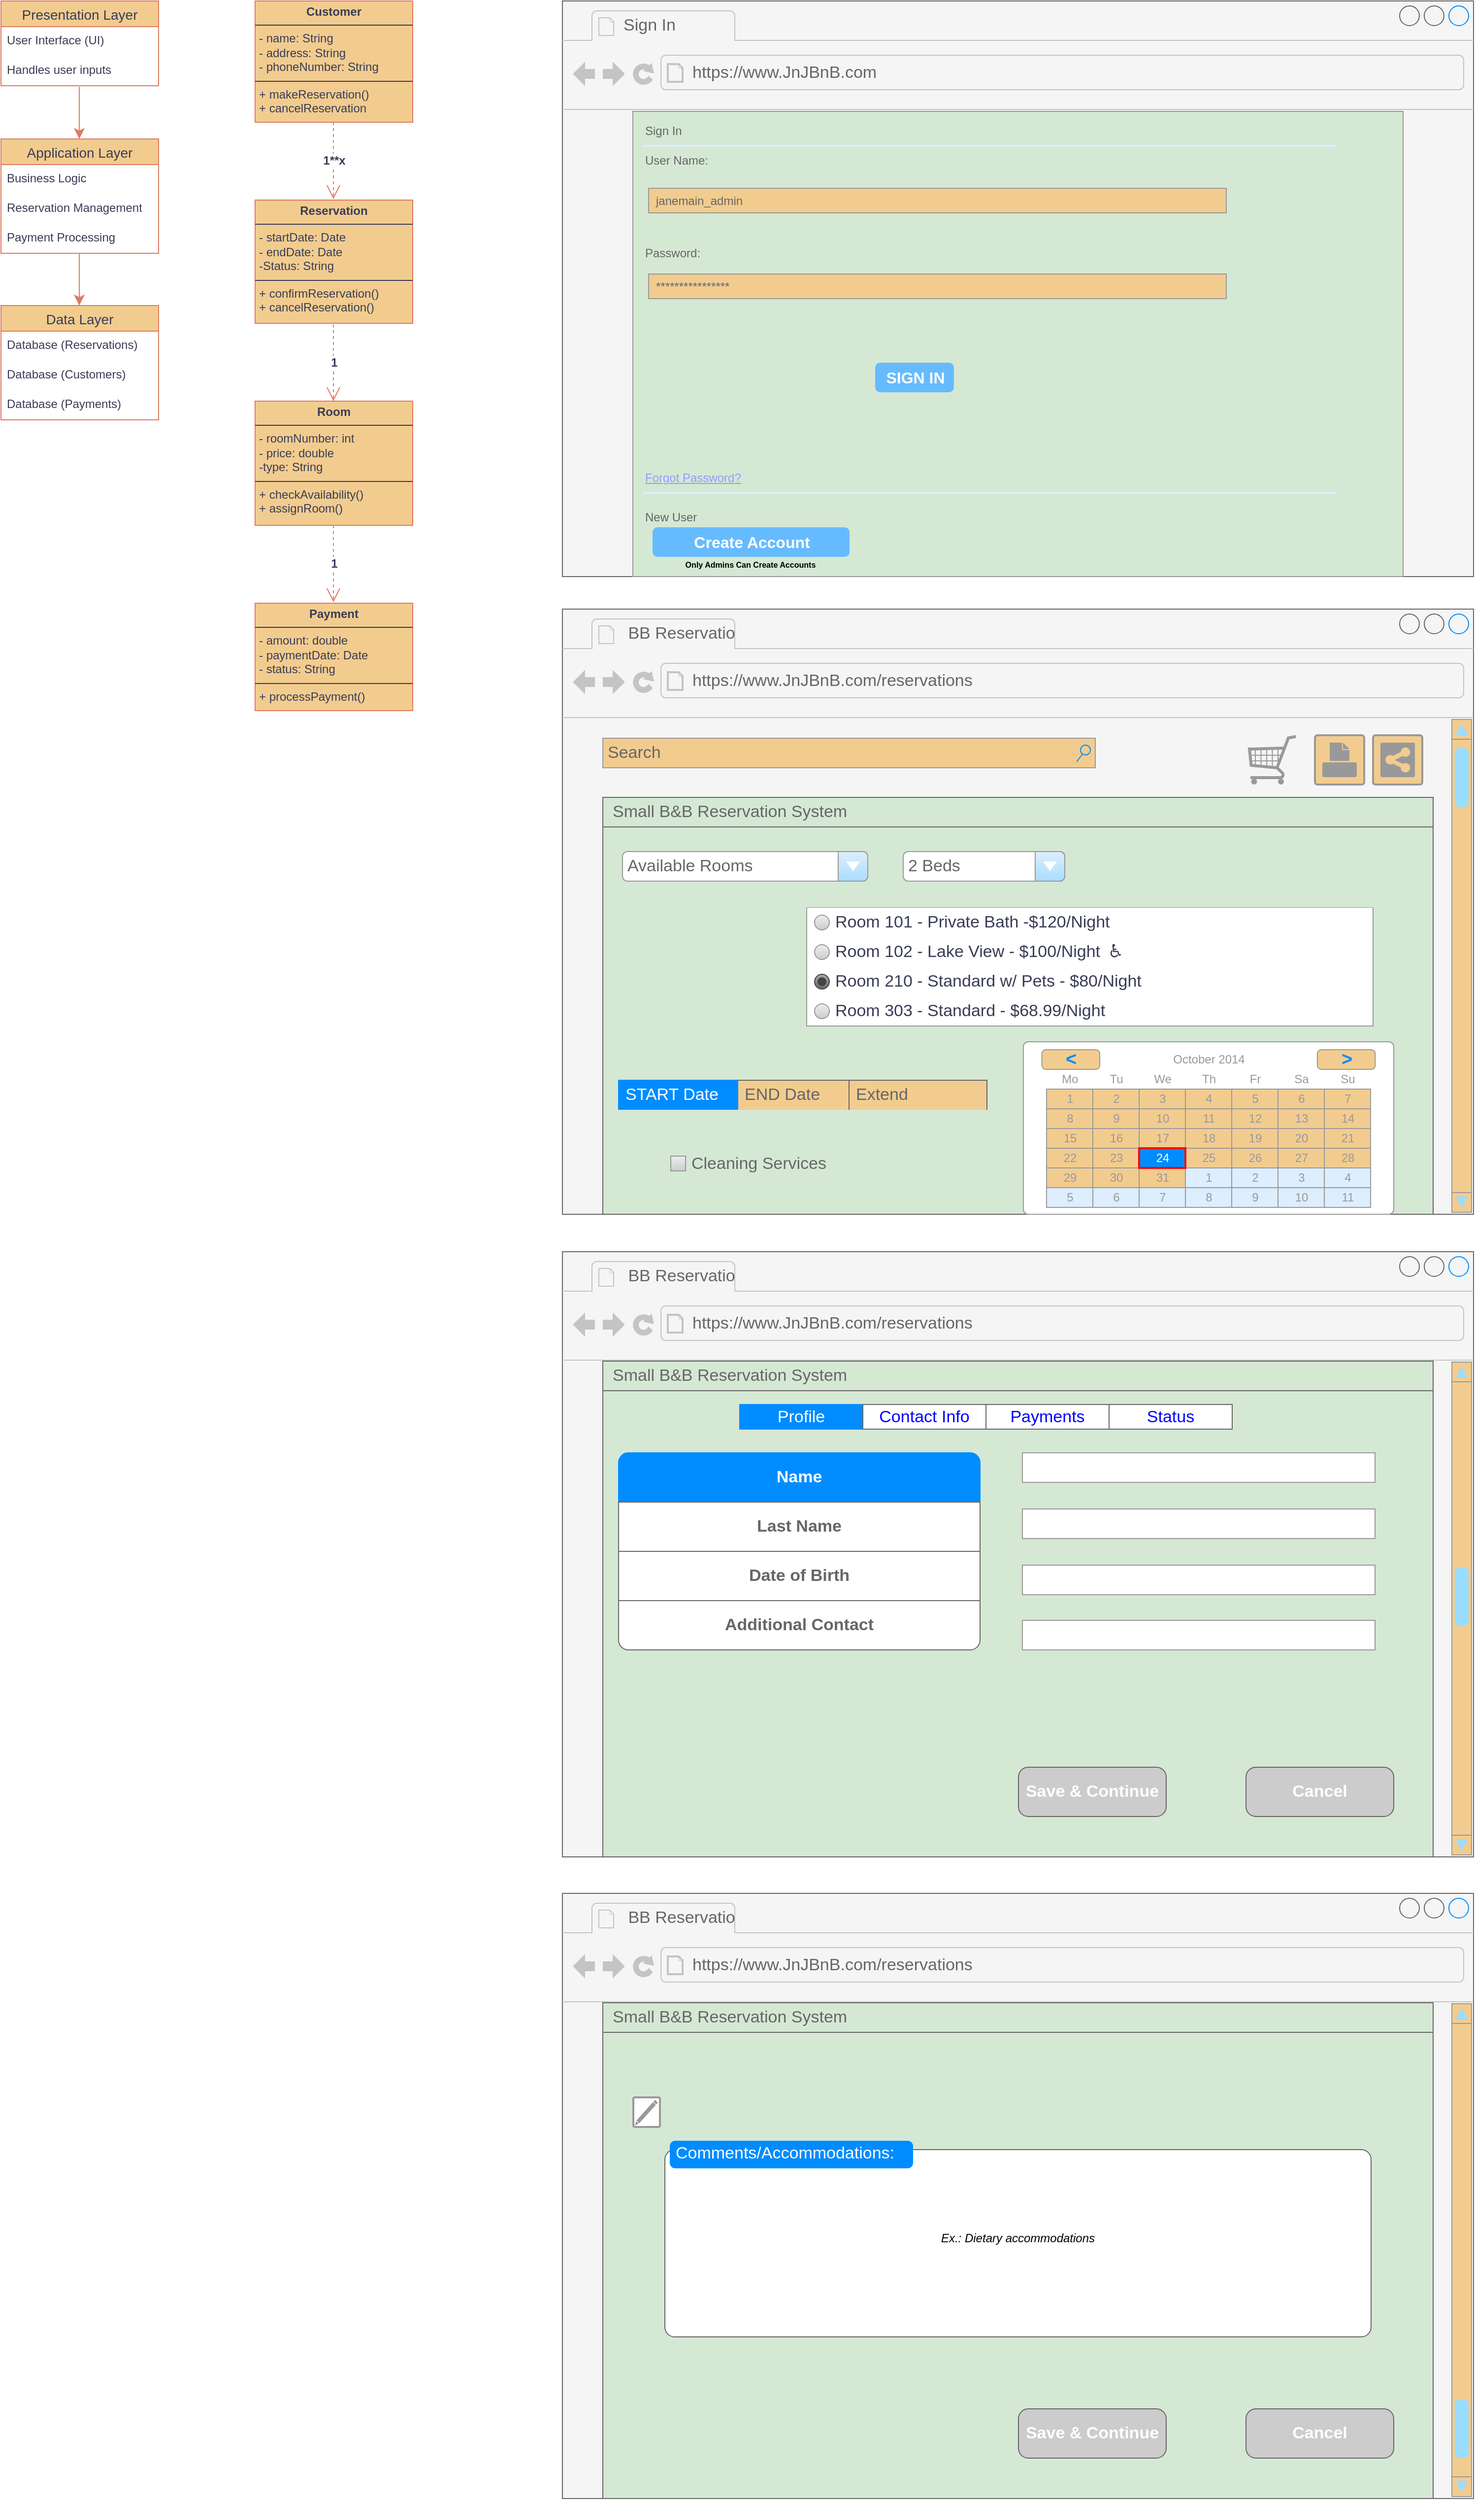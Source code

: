 <mxfile version="26.0.10">
  <diagram name="Page-1" id="Wvfmtu-aDcWZq3p-b0Sc">
    <mxGraphModel dx="2360" dy="3600" grid="0" gridSize="10" guides="1" tooltips="1" connect="1" arrows="1" fold="1" page="0" pageScale="1" pageWidth="850" pageHeight="1100" math="0" shadow="0">
      <root>
        <mxCell id="0" />
        <mxCell id="1" parent="0" />
        <mxCell id="WnEO22BBWSqN6tGJC1Rd-1" value="Presentation Layer" style="swimlane;fontStyle=0;childLayout=stackLayout;horizontal=1;startSize=26;horizontalStack=0;resizeParent=1;resizeParentMax=0;resizeLast=0;collapsible=1;marginBottom=0;align=center;fontSize=14;labelBackgroundColor=none;fillColor=#F2CC8F;strokeColor=#E07A5F;fontColor=#393C56;" parent="1" vertex="1">
          <mxGeometry x="19" y="-61" width="160" height="86" as="geometry">
            <mxRectangle x="19" y="-61" width="153" height="29" as="alternateBounds" />
          </mxGeometry>
        </mxCell>
        <mxCell id="WnEO22BBWSqN6tGJC1Rd-2" value="User Interface (UI)" style="text;strokeColor=none;fillColor=none;spacingLeft=4;spacingRight=4;overflow=hidden;rotatable=0;points=[[0,0.5],[1,0.5]];portConstraint=eastwest;fontSize=12;whiteSpace=wrap;html=1;labelBackgroundColor=none;fontColor=#393C56;" parent="WnEO22BBWSqN6tGJC1Rd-1" vertex="1">
          <mxGeometry y="26" width="160" height="30" as="geometry" />
        </mxCell>
        <mxCell id="WnEO22BBWSqN6tGJC1Rd-3" value="Handles user inputs" style="text;strokeColor=none;fillColor=none;spacingLeft=4;spacingRight=4;overflow=hidden;rotatable=0;points=[[0,0.5],[1,0.5]];portConstraint=eastwest;fontSize=12;whiteSpace=wrap;html=1;labelBackgroundColor=none;fontColor=#393C56;" parent="WnEO22BBWSqN6tGJC1Rd-1" vertex="1">
          <mxGeometry y="56" width="160" height="30" as="geometry" />
        </mxCell>
        <mxCell id="WnEO22BBWSqN6tGJC1Rd-5" value="Application Layer" style="swimlane;fontStyle=0;childLayout=stackLayout;horizontal=1;startSize=26;horizontalStack=0;resizeParent=1;resizeParentMax=0;resizeLast=0;collapsible=1;marginBottom=0;align=center;fontSize=14;labelBackgroundColor=none;fillColor=#F2CC8F;strokeColor=#E07A5F;fontColor=#393C56;" parent="1" vertex="1">
          <mxGeometry x="19" y="79" width="160" height="116" as="geometry" />
        </mxCell>
        <mxCell id="WnEO22BBWSqN6tGJC1Rd-6" value="Business Logic" style="text;strokeColor=none;fillColor=none;spacingLeft=4;spacingRight=4;overflow=hidden;rotatable=0;points=[[0,0.5],[1,0.5]];portConstraint=eastwest;fontSize=12;whiteSpace=wrap;html=1;labelBackgroundColor=none;fontColor=#393C56;" parent="WnEO22BBWSqN6tGJC1Rd-5" vertex="1">
          <mxGeometry y="26" width="160" height="30" as="geometry" />
        </mxCell>
        <mxCell id="WnEO22BBWSqN6tGJC1Rd-7" value="Reservation Management" style="text;strokeColor=none;fillColor=none;spacingLeft=4;spacingRight=4;overflow=hidden;rotatable=0;points=[[0,0.5],[1,0.5]];portConstraint=eastwest;fontSize=12;whiteSpace=wrap;html=1;labelBackgroundColor=none;fontColor=#393C56;" parent="WnEO22BBWSqN6tGJC1Rd-5" vertex="1">
          <mxGeometry y="56" width="160" height="30" as="geometry" />
        </mxCell>
        <mxCell id="WnEO22BBWSqN6tGJC1Rd-8" value="Payment Processing" style="text;strokeColor=none;fillColor=none;spacingLeft=4;spacingRight=4;overflow=hidden;rotatable=0;points=[[0,0.5],[1,0.5]];portConstraint=eastwest;fontSize=12;whiteSpace=wrap;html=1;labelBackgroundColor=none;fontColor=#393C56;" parent="WnEO22BBWSqN6tGJC1Rd-5" vertex="1">
          <mxGeometry y="86" width="160" height="30" as="geometry" />
        </mxCell>
        <mxCell id="WnEO22BBWSqN6tGJC1Rd-9" value="Data Layer" style="swimlane;fontStyle=0;childLayout=stackLayout;horizontal=1;startSize=26;horizontalStack=0;resizeParent=1;resizeParentMax=0;resizeLast=0;collapsible=1;marginBottom=0;align=center;fontSize=14;labelBackgroundColor=none;fillColor=#F2CC8F;strokeColor=#E07A5F;fontColor=#393C56;" parent="1" vertex="1">
          <mxGeometry x="19" y="248" width="160" height="116" as="geometry" />
        </mxCell>
        <mxCell id="WnEO22BBWSqN6tGJC1Rd-10" value="Database (Reservations)" style="text;strokeColor=none;fillColor=none;spacingLeft=4;spacingRight=4;overflow=hidden;rotatable=0;points=[[0,0.5],[1,0.5]];portConstraint=eastwest;fontSize=12;whiteSpace=wrap;html=1;labelBackgroundColor=none;fontColor=#393C56;" parent="WnEO22BBWSqN6tGJC1Rd-9" vertex="1">
          <mxGeometry y="26" width="160" height="30" as="geometry" />
        </mxCell>
        <mxCell id="WnEO22BBWSqN6tGJC1Rd-11" value="Database (Customers)" style="text;strokeColor=none;fillColor=none;spacingLeft=4;spacingRight=4;overflow=hidden;rotatable=0;points=[[0,0.5],[1,0.5]];portConstraint=eastwest;fontSize=12;whiteSpace=wrap;html=1;labelBackgroundColor=none;fontColor=#393C56;" parent="WnEO22BBWSqN6tGJC1Rd-9" vertex="1">
          <mxGeometry y="56" width="160" height="30" as="geometry" />
        </mxCell>
        <mxCell id="WnEO22BBWSqN6tGJC1Rd-12" value="Database (Payments)" style="text;strokeColor=none;fillColor=none;spacingLeft=4;spacingRight=4;overflow=hidden;rotatable=0;points=[[0,0.5],[1,0.5]];portConstraint=eastwest;fontSize=12;whiteSpace=wrap;html=1;labelBackgroundColor=none;fontColor=#393C56;" parent="WnEO22BBWSqN6tGJC1Rd-9" vertex="1">
          <mxGeometry y="86" width="160" height="30" as="geometry" />
        </mxCell>
        <mxCell id="WnEO22BBWSqN6tGJC1Rd-13" value="" style="endArrow=classic;html=1;rounded=0;fontSize=12;startSize=8;endSize=8;curved=1;entryX=0.5;entryY=0;entryDx=0;entryDy=0;exitX=0.5;exitY=1.067;exitDx=0;exitDy=0;exitPerimeter=0;labelBackgroundColor=none;strokeColor=#E07A5F;fontColor=default;" parent="1" edge="1">
          <mxGeometry width="50" height="50" relative="1" as="geometry">
            <mxPoint x="98.5" y="26.01" as="sourcePoint" />
            <mxPoint x="98.5" y="79" as="targetPoint" />
          </mxGeometry>
        </mxCell>
        <mxCell id="WnEO22BBWSqN6tGJC1Rd-14" value="" style="endArrow=classic;html=1;rounded=0;fontSize=12;startSize=8;endSize=8;curved=1;entryX=0.5;entryY=0;entryDx=0;entryDy=0;exitX=0.5;exitY=1.067;exitDx=0;exitDy=0;exitPerimeter=0;labelBackgroundColor=none;strokeColor=#E07A5F;fontColor=default;" parent="1" edge="1">
          <mxGeometry width="50" height="50" relative="1" as="geometry">
            <mxPoint x="98.5" y="195" as="sourcePoint" />
            <mxPoint x="98.5" y="247.99" as="targetPoint" />
          </mxGeometry>
        </mxCell>
        <mxCell id="WnEO22BBWSqN6tGJC1Rd-15" value="&lt;p style=&quot;margin:0px;margin-top:4px;text-align:center;&quot;&gt;&lt;b&gt;Customer&lt;/b&gt;&lt;/p&gt;&lt;hr size=&quot;1&quot; style=&quot;border-style:solid;&quot;&gt;&lt;p style=&quot;margin:0px;margin-left:4px;&quot;&gt;- name: String&lt;/p&gt;&lt;p style=&quot;margin:0px;margin-left:4px;&quot;&gt;- address: String&lt;/p&gt;&lt;p style=&quot;margin:0px;margin-left:4px;&quot;&gt;- phoneNumber: String&lt;/p&gt;&lt;hr size=&quot;1&quot; style=&quot;border-style:solid;&quot;&gt;&lt;p style=&quot;margin:0px;margin-left:4px;&quot;&gt;+ makeReservation()&lt;/p&gt;&lt;p style=&quot;margin:0px;margin-left:4px;&quot;&gt;+ cancelReservation&lt;/p&gt;" style="verticalAlign=top;align=left;overflow=fill;html=1;whiteSpace=wrap;strokeColor=#E07A5F;fontColor=#393C56;fillColor=#F2CC8F;" parent="1" vertex="1">
          <mxGeometry x="277" y="-61" width="160" height="123" as="geometry" />
        </mxCell>
        <mxCell id="WnEO22BBWSqN6tGJC1Rd-18" value="&lt;b&gt;1**x&lt;/b&gt;" style="endArrow=open;endSize=12;dashed=1;html=1;rounded=0;strokeColor=#E07A5F;fontSize=12;fontColor=#393C56;curved=1;fillColor=#F2CC8F;exitX=0.456;exitY=1;exitDx=0;exitDy=0;exitPerimeter=0;" parent="1" edge="1">
          <mxGeometry width="160" relative="1" as="geometry">
            <mxPoint x="356.5" y="62" as="sourcePoint" />
            <mxPoint x="356.5" y="140" as="targetPoint" />
            <mxPoint as="offset" />
          </mxGeometry>
        </mxCell>
        <mxCell id="WnEO22BBWSqN6tGJC1Rd-19" value="&lt;p style=&quot;margin:0px;margin-top:4px;text-align:center;&quot;&gt;&lt;b&gt;Reservation&lt;/b&gt;&lt;/p&gt;&lt;hr size=&quot;1&quot; style=&quot;border-style:solid;&quot;&gt;&lt;p style=&quot;margin:0px;margin-left:4px;&quot;&gt;- startDate: Date&lt;/p&gt;&lt;p style=&quot;margin:0px;margin-left:4px;&quot;&gt;- endDate: Date&lt;/p&gt;&lt;p style=&quot;margin:0px;margin-left:4px;&quot;&gt;-Status: String&lt;/p&gt;&lt;hr size=&quot;1&quot; style=&quot;border-style:solid;&quot;&gt;&lt;p style=&quot;margin:0px;margin-left:4px;&quot;&gt;+ confirmReservation()&lt;/p&gt;&lt;p style=&quot;margin:0px;margin-left:4px;&quot;&gt;+ cancelReservation()&lt;/p&gt;" style="verticalAlign=top;align=left;overflow=fill;html=1;whiteSpace=wrap;strokeColor=#E07A5F;fontColor=#393C56;fillColor=#F2CC8F;" parent="1" vertex="1">
          <mxGeometry x="277" y="141" width="160" height="125" as="geometry" />
        </mxCell>
        <mxCell id="WnEO22BBWSqN6tGJC1Rd-20" value="&lt;b&gt;1&lt;/b&gt;" style="endArrow=open;endSize=12;dashed=1;html=1;rounded=0;strokeColor=#E07A5F;fontSize=12;fontColor=#393C56;curved=1;fillColor=#F2CC8F;exitX=0.456;exitY=1;exitDx=0;exitDy=0;exitPerimeter=0;" parent="1" edge="1">
          <mxGeometry width="160" relative="1" as="geometry">
            <mxPoint x="356.5" y="267" as="sourcePoint" />
            <mxPoint x="356.5" y="345" as="targetPoint" />
            <mxPoint as="offset" />
          </mxGeometry>
        </mxCell>
        <mxCell id="WnEO22BBWSqN6tGJC1Rd-21" value="&lt;p style=&quot;margin:0px;margin-top:4px;text-align:center;&quot;&gt;&lt;b&gt;Room&lt;/b&gt;&lt;/p&gt;&lt;hr size=&quot;1&quot; style=&quot;border-style:solid;&quot;&gt;&lt;p style=&quot;margin:0px;margin-left:4px;&quot;&gt;- roomNumber: int&lt;/p&gt;&lt;p style=&quot;margin:0px;margin-left:4px;&quot;&gt;- price: double&lt;/p&gt;&lt;p style=&quot;margin:0px;margin-left:4px;&quot;&gt;-type: String&lt;/p&gt;&lt;hr size=&quot;1&quot; style=&quot;border-style:solid;&quot;&gt;&lt;p style=&quot;margin:0px;margin-left:4px;&quot;&gt;+ checkAvailability()&lt;/p&gt;&lt;p style=&quot;margin:0px;margin-left:4px;&quot;&gt;+ assignRoom()&lt;/p&gt;" style="verticalAlign=top;align=left;overflow=fill;html=1;whiteSpace=wrap;strokeColor=#E07A5F;fontColor=#393C56;fillColor=#F2CC8F;" parent="1" vertex="1">
          <mxGeometry x="277" y="345" width="160" height="126" as="geometry" />
        </mxCell>
        <mxCell id="WnEO22BBWSqN6tGJC1Rd-23" value="&lt;p style=&quot;margin:0px;margin-top:4px;text-align:center;&quot;&gt;&lt;b&gt;Payment&lt;/b&gt;&lt;/p&gt;&lt;hr size=&quot;1&quot; style=&quot;border-style:solid;&quot;&gt;&lt;p style=&quot;margin:0px;margin-left:4px;&quot;&gt;- amount: double&lt;/p&gt;&lt;p style=&quot;margin:0px;margin-left:4px;&quot;&gt;- paymentDate: Date&lt;/p&gt;&lt;p style=&quot;margin:0px;margin-left:4px;&quot;&gt;- status: String&lt;/p&gt;&lt;hr size=&quot;1&quot; style=&quot;border-style:solid;&quot;&gt;&lt;p style=&quot;margin:0px;margin-left:4px;&quot;&gt;+ processPayment()&lt;/p&gt;" style="verticalAlign=top;align=left;overflow=fill;html=1;whiteSpace=wrap;strokeColor=#E07A5F;fontColor=#393C56;fillColor=#F2CC8F;" parent="1" vertex="1">
          <mxGeometry x="277" y="550" width="160" height="109" as="geometry" />
        </mxCell>
        <mxCell id="WnEO22BBWSqN6tGJC1Rd-24" value="&lt;b&gt;1&lt;/b&gt;" style="endArrow=open;endSize=12;dashed=1;html=1;rounded=0;strokeColor=#E07A5F;fontSize=12;fontColor=#393C56;curved=1;fillColor=#F2CC8F;exitX=0.456;exitY=1;exitDx=0;exitDy=0;exitPerimeter=0;" parent="1" edge="1">
          <mxGeometry width="160" relative="1" as="geometry">
            <mxPoint x="356.5" y="471" as="sourcePoint" />
            <mxPoint x="356.5" y="549" as="targetPoint" />
          </mxGeometry>
        </mxCell>
        <mxCell id="WnEO22BBWSqN6tGJC1Rd-25" value="" style="strokeWidth=1;shadow=0;dashed=0;align=center;shape=mxgraph.mockup.containers.browserWindow;rSize=0;strokeColor2=#008cff;strokeColor3=#c4c4c4;mainText=,;recursiveResize=0;fillColor=#f5f5f5;strokeColor=#666666;gradientColor=#b3b3b3;labelBackgroundColor=none;fontColor=default;whiteSpace=wrap;labelBorderColor=none;textShadow=0;" parent="1" vertex="1">
          <mxGeometry x="589" y="-61" width="925" height="584" as="geometry" />
        </mxCell>
        <mxCell id="WnEO22BBWSqN6tGJC1Rd-26" value="Sign In" style="strokeWidth=1;shadow=0;dashed=0;align=center;html=1;shape=mxgraph.mockup.containers.anchor;fontSize=17;fontColor=#666666;align=left;whiteSpace=wrap;strokeColor=#E07A5F;fillColor=#F2CC8F;" parent="WnEO22BBWSqN6tGJC1Rd-25" vertex="1">
          <mxGeometry x="60" y="12" width="110" height="26" as="geometry" />
        </mxCell>
        <mxCell id="WnEO22BBWSqN6tGJC1Rd-27" value="https://www.JnJBnB.com" style="strokeWidth=1;shadow=0;dashed=0;align=center;html=1;shape=mxgraph.mockup.containers.anchor;rSize=0;fontSize=17;fontColor=#666666;align=left;strokeColor=#E07A5F;fillColor=#F2CC8F;" parent="WnEO22BBWSqN6tGJC1Rd-25" vertex="1">
          <mxGeometry x="130" y="60" width="250" height="26" as="geometry" />
        </mxCell>
        <mxCell id="WnEO22BBWSqN6tGJC1Rd-28" value="" style="strokeWidth=1;shadow=0;dashed=0;align=center;html=1;shape=mxgraph.mockup.forms.rrect;rSize=0;strokeColor=#999999;fillColor=#D5E8D4;fontColor=#393C56;" parent="WnEO22BBWSqN6tGJC1Rd-25" vertex="1">
          <mxGeometry x="71.5" y="112" width="782" height="472" as="geometry" />
        </mxCell>
        <mxCell id="WnEO22BBWSqN6tGJC1Rd-29" value="Sign In" style="strokeWidth=1;shadow=0;dashed=0;align=center;html=1;shape=mxgraph.mockup.forms.anchor;fontSize=12;fontColor=#666666;align=left;resizeWidth=1;spacingLeft=0;strokeColor=#E07A5F;fillColor=#F2CC8F;" parent="WnEO22BBWSqN6tGJC1Rd-28" vertex="1">
          <mxGeometry width="391.0" height="20" relative="1" as="geometry">
            <mxPoint x="10" y="10" as="offset" />
          </mxGeometry>
        </mxCell>
        <mxCell id="WnEO22BBWSqN6tGJC1Rd-30" value="" style="shape=line;strokeColor=#ddeeff;strokeWidth=2;html=1;resizeWidth=1;fontColor=#393C56;fillColor=#F2CC8F;" parent="WnEO22BBWSqN6tGJC1Rd-28" vertex="1">
          <mxGeometry width="703.8" height="10" relative="1" as="geometry">
            <mxPoint x="10" y="30" as="offset" />
          </mxGeometry>
        </mxCell>
        <mxCell id="WnEO22BBWSqN6tGJC1Rd-31" value="User Name:" style="strokeWidth=1;shadow=0;dashed=0;align=center;html=1;shape=mxgraph.mockup.forms.anchor;fontSize=12;fontColor=#666666;align=left;resizeWidth=1;spacingLeft=0;strokeColor=#E07A5F;fillColor=#F2CC8F;" parent="WnEO22BBWSqN6tGJC1Rd-28" vertex="1">
          <mxGeometry width="391.0" height="20" relative="1" as="geometry">
            <mxPoint x="10" y="40" as="offset" />
          </mxGeometry>
        </mxCell>
        <mxCell id="WnEO22BBWSqN6tGJC1Rd-32" value="janemain_admin" style="strokeWidth=1;shadow=0;dashed=0;align=center;html=1;shape=mxgraph.mockup.forms.rrect;rSize=0;strokeColor=#999999;fontColor=#666666;align=left;spacingLeft=5;resizeWidth=1;fillColor=#F2CC8F;" parent="WnEO22BBWSqN6tGJC1Rd-28" vertex="1">
          <mxGeometry width="586.5" height="25" relative="1" as="geometry">
            <mxPoint x="16" y="78" as="offset" />
          </mxGeometry>
        </mxCell>
        <mxCell id="WnEO22BBWSqN6tGJC1Rd-33" value="Password:" style="strokeWidth=1;shadow=0;dashed=0;align=center;html=1;shape=mxgraph.mockup.forms.anchor;fontSize=12;fontColor=#666666;align=left;resizeWidth=1;spacingLeft=0;strokeColor=#E07A5F;fillColor=#F2CC8F;" parent="WnEO22BBWSqN6tGJC1Rd-28" vertex="1">
          <mxGeometry width="391.0" height="20" relative="1" as="geometry">
            <mxPoint x="10" y="134" as="offset" />
          </mxGeometry>
        </mxCell>
        <mxCell id="WnEO22BBWSqN6tGJC1Rd-34" value="****************" style="strokeWidth=1;shadow=0;dashed=0;align=center;html=1;shape=mxgraph.mockup.forms.rrect;rSize=0;strokeColor=#999999;fontColor=#666666;align=left;spacingLeft=5;resizeWidth=1;fillColor=#F2CC8F;" parent="WnEO22BBWSqN6tGJC1Rd-28" vertex="1">
          <mxGeometry width="586.5" height="25" relative="1" as="geometry">
            <mxPoint x="16" y="165" as="offset" />
          </mxGeometry>
        </mxCell>
        <mxCell id="WnEO22BBWSqN6tGJC1Rd-35" value="SIGN IN" style="strokeWidth=1;shadow=0;dashed=0;align=center;html=1;shape=mxgraph.mockup.forms.rrect;rSize=5;strokeColor=none;fontColor=#ffffff;fillColor=#66bbff;fontSize=16;fontStyle=1;" parent="WnEO22BBWSqN6tGJC1Rd-28" vertex="1">
          <mxGeometry y="1" width="80" height="30" relative="1" as="geometry">
            <mxPoint x="246" y="-217" as="offset" />
          </mxGeometry>
        </mxCell>
        <mxCell id="WnEO22BBWSqN6tGJC1Rd-36" value="Forgot Password?" style="strokeWidth=1;shadow=0;dashed=0;align=center;html=1;shape=mxgraph.mockup.forms.anchor;fontSize=12;fontColor=#9999ff;align=left;spacingLeft=0;fontStyle=4;resizeWidth=1;strokeColor=#E07A5F;fillColor=#F2CC8F;" parent="WnEO22BBWSqN6tGJC1Rd-28" vertex="1">
          <mxGeometry y="1" width="586.5" height="20" relative="1" as="geometry">
            <mxPoint x="10" y="-110" as="offset" />
          </mxGeometry>
        </mxCell>
        <mxCell id="WnEO22BBWSqN6tGJC1Rd-37" value="" style="shape=line;strokeColor=#ddeeff;strokeWidth=2;html=1;resizeWidth=1;fontColor=#393C56;fillColor=#F2CC8F;" parent="WnEO22BBWSqN6tGJC1Rd-28" vertex="1">
          <mxGeometry y="1" width="703.8" height="10" relative="1" as="geometry">
            <mxPoint x="10" y="-90" as="offset" />
          </mxGeometry>
        </mxCell>
        <mxCell id="WnEO22BBWSqN6tGJC1Rd-38" value="New User" style="strokeWidth=1;shadow=0;dashed=0;align=center;html=1;shape=mxgraph.mockup.forms.anchor;fontSize=12;fontColor=#666666;align=left;spacingLeft=0;resizeWidth=1;strokeColor=#E07A5F;fillColor=#F2CC8F;" parent="WnEO22BBWSqN6tGJC1Rd-28" vertex="1">
          <mxGeometry y="1" width="586.5" height="20" relative="1" as="geometry">
            <mxPoint x="10" y="-70" as="offset" />
          </mxGeometry>
        </mxCell>
        <mxCell id="WnEO22BBWSqN6tGJC1Rd-39" value="Create Account" style="strokeWidth=1;shadow=0;dashed=0;align=center;html=1;shape=mxgraph.mockup.forms.rrect;rSize=5;strokeColor=none;fontColor=#ffffff;fillColor=#66bbff;fontSize=16;fontStyle=1;" parent="WnEO22BBWSqN6tGJC1Rd-28" vertex="1">
          <mxGeometry y="1" width="200" height="30" relative="1" as="geometry">
            <mxPoint x="20" y="-50" as="offset" />
          </mxGeometry>
        </mxCell>
        <mxCell id="3YG5myID2JwF1rUi4VXa-1" value="&lt;h6&gt;Only Admins Can Create Accounts&lt;/h6&gt;" style="text;html=1;align=center;verticalAlign=middle;whiteSpace=wrap;rounded=0;" vertex="1" parent="WnEO22BBWSqN6tGJC1Rd-28">
          <mxGeometry x="-8.5" y="445" width="255.5" height="30" as="geometry" />
        </mxCell>
        <mxCell id="WnEO22BBWSqN6tGJC1Rd-70" value="" style="strokeWidth=1;shadow=0;dashed=0;align=center;shape=mxgraph.mockup.containers.browserWindow;rSize=0;strokeColor2=#008cff;strokeColor3=#c4c4c4;mainText=,;recursiveResize=0;fillColor=#f5f5f5;strokeColor=#666666;gradientColor=#b3b3b3;labelBackgroundColor=none;fontColor=default;whiteSpace=wrap;labelBorderColor=none;textShadow=0;" parent="1" vertex="1">
          <mxGeometry x="589" y="556" width="925" height="614" as="geometry" />
        </mxCell>
        <mxCell id="WnEO22BBWSqN6tGJC1Rd-71" value="&amp;nbsp;BB Reservatio" style="strokeWidth=1;shadow=0;dashed=0;align=center;html=1;shape=mxgraph.mockup.containers.anchor;fontSize=17;fontColor=#666666;align=left;whiteSpace=wrap;strokeColor=#E07A5F;fillColor=#F2CC8F;" parent="WnEO22BBWSqN6tGJC1Rd-70" vertex="1">
          <mxGeometry x="60" y="12" width="145" height="26" as="geometry" />
        </mxCell>
        <mxCell id="WnEO22BBWSqN6tGJC1Rd-72" value="https://www.JnJBnB.com/reservations" style="strokeWidth=1;shadow=0;dashed=0;align=center;html=1;shape=mxgraph.mockup.containers.anchor;rSize=0;fontSize=17;fontColor=#666666;align=left;strokeColor=#E07A5F;fillColor=#F2CC8F;" parent="WnEO22BBWSqN6tGJC1Rd-70" vertex="1">
          <mxGeometry x="130" y="60" width="250" height="26" as="geometry" />
        </mxCell>
        <mxCell id="WnEO22BBWSqN6tGJC1Rd-86" value="" style="strokeWidth=1;shadow=0;dashed=0;align=center;html=1;shape=mxgraph.mockup.containers.rrect;rSize=0;strokeColor=#666666;fontColor=#666666;fontSize=17;verticalAlign=top;whiteSpace=wrap;fillColor=#D5E8D4;spacingTop=32;" parent="WnEO22BBWSqN6tGJC1Rd-70" vertex="1">
          <mxGeometry x="41" y="191" width="843" height="423" as="geometry" />
        </mxCell>
        <mxCell id="WnEO22BBWSqN6tGJC1Rd-87" value="Small B&amp;amp;B Reservation System" style="strokeWidth=1;shadow=0;dashed=0;align=center;html=1;shape=mxgraph.mockup.containers.rrect;rSize=0;fontSize=17;fontColor=#666666;strokeColor=#666666;align=left;spacingLeft=8;fillColor=none;resizeWidth=1;whiteSpace=wrap;" parent="WnEO22BBWSqN6tGJC1Rd-86" vertex="1">
          <mxGeometry width="843" height="30" relative="1" as="geometry" />
        </mxCell>
        <mxCell id="WnEO22BBWSqN6tGJC1Rd-92" value="" style="swimlane;strokeColor=#999999;swimlaneFillColor=#FFFFFF;fillColor=#ffffff;fontColor=#666666;fontStyle=0;childLayout=stackLayout;horizontal=1;startSize=0;horizontalStack=0;resizeParent=1;resizeParentMax=0;resizeLast=0;collapsible=0;marginBottom=0;whiteSpace=wrap;html=1;" parent="WnEO22BBWSqN6tGJC1Rd-86" vertex="1">
          <mxGeometry x="207" y="112" width="575" height="120" as="geometry" />
        </mxCell>
        <mxCell id="WnEO22BBWSqN6tGJC1Rd-93" value="Room 101 - Private Bath -$120/Night" style="text;strokeColor=none;align=left;verticalAlign=middle;spacingLeft=27;spacingRight=10;overflow=hidden;points=[[0,0.5],[1,0.5]];portConstraint=eastwest;rotatable=0;whiteSpace=wrap;html=1;fillColor=none;fontColor=#393C56;fontSize=17;" parent="WnEO22BBWSqN6tGJC1Rd-92" vertex="1">
          <mxGeometry width="575" height="30" as="geometry" />
        </mxCell>
        <mxCell id="WnEO22BBWSqN6tGJC1Rd-94" value="" style="shape=ellipse;resizable=0;fillColor=#EEEEEE;strokeColor=#999999;gradientColor=#cccccc;html=1;fontColor=#393C56;" parent="WnEO22BBWSqN6tGJC1Rd-93" vertex="1">
          <mxGeometry y="0.5" width="15" height="15" relative="1" as="geometry">
            <mxPoint x="8" y="-7.5" as="offset" />
          </mxGeometry>
        </mxCell>
        <mxCell id="WnEO22BBWSqN6tGJC1Rd-95" value="Room 102 - Lake View - $100/Night&amp;nbsp; ♿️" style="text;strokeColor=none;align=left;verticalAlign=middle;spacingLeft=27;spacingRight=10;overflow=hidden;points=[[0,0.5],[1,0.5]];portConstraint=eastwest;rotatable=0;whiteSpace=wrap;html=1;rSize=5;fillColor=none;fontColor=#393C56;fontSize=17;" parent="WnEO22BBWSqN6tGJC1Rd-92" vertex="1">
          <mxGeometry y="30" width="575" height="30" as="geometry" />
        </mxCell>
        <mxCell id="WnEO22BBWSqN6tGJC1Rd-96" value="" style="shape=ellipse;resizable=0;fillColor=#EEEEEE;strokeColor=#999999;gradientColor=#cccccc;html=1;fontColor=#393C56;" parent="WnEO22BBWSqN6tGJC1Rd-95" vertex="1">
          <mxGeometry y="0.5" width="15" height="15" relative="1" as="geometry">
            <mxPoint x="8" y="-7.5" as="offset" />
          </mxGeometry>
        </mxCell>
        <mxCell id="WnEO22BBWSqN6tGJC1Rd-97" value="Room 210 - Standard w/ Pets - $80/Night" style="text;strokeColor=none;align=left;verticalAlign=middle;spacingLeft=27;spacingRight=10;overflow=hidden;points=[[0,0.5],[1,0.5]];portConstraint=eastwest;rotatable=0;whiteSpace=wrap;html=1;rSize=5;fillColor=none;fontColor=#393C56;fontSize=17;" parent="WnEO22BBWSqN6tGJC1Rd-92" vertex="1">
          <mxGeometry y="60" width="575" height="30" as="geometry" />
        </mxCell>
        <mxCell id="WnEO22BBWSqN6tGJC1Rd-98" value="" style="shape=ellipse;resizable=0;fillColor=#AAAAAA;gradientColor=#666666;strokeColor=#444444;html=1;fontColor=#393C56;" parent="WnEO22BBWSqN6tGJC1Rd-97" vertex="1">
          <mxGeometry y="0.5" width="15" height="15" relative="1" as="geometry">
            <mxPoint x="8" y="-7.5" as="offset" />
          </mxGeometry>
        </mxCell>
        <mxCell id="WnEO22BBWSqN6tGJC1Rd-99" value="" style="shape=ellipse;resizable=0;fillColor=#444444;strokeColor=none;html=1;fontColor=#393C56;" parent="WnEO22BBWSqN6tGJC1Rd-98" vertex="1">
          <mxGeometry x="0.2" y="0.2" width="9" height="9" relative="1" as="geometry" />
        </mxCell>
        <mxCell id="WnEO22BBWSqN6tGJC1Rd-100" value="Room 303 - Standard - $68.99/Night" style="text;strokeColor=none;align=left;verticalAlign=middle;spacingLeft=27;spacingRight=10;overflow=hidden;points=[[0,0.5],[1,0.5]];portConstraint=eastwest;rotatable=0;whiteSpace=wrap;html=1;fillColor=none;fontColor=#393C56;fontSize=17;" parent="WnEO22BBWSqN6tGJC1Rd-92" vertex="1">
          <mxGeometry y="90" width="575" height="30" as="geometry" />
        </mxCell>
        <mxCell id="WnEO22BBWSqN6tGJC1Rd-101" value="" style="shape=ellipse;resizable=0;fillColor=#EEEEEE;strokeColor=#999999;gradientColor=#cccccc;html=1;fontColor=#393C56;" parent="WnEO22BBWSqN6tGJC1Rd-100" vertex="1">
          <mxGeometry y="0.5" width="15" height="15" relative="1" as="geometry">
            <mxPoint x="8" y="-7.5" as="offset" />
          </mxGeometry>
        </mxCell>
        <mxCell id="WnEO22BBWSqN6tGJC1Rd-102" value="Available Rooms" style="strokeWidth=1;shadow=0;dashed=0;align=center;html=1;shape=mxgraph.mockup.forms.comboBox;strokeColor=#999999;fillColor=#ddeeff;align=left;fillColor2=#aaddff;mainText=;fontColor=#666666;fontSize=17;spacingLeft=3;" parent="WnEO22BBWSqN6tGJC1Rd-86" vertex="1">
          <mxGeometry x="20" y="55" width="249" height="30" as="geometry" />
        </mxCell>
        <mxCell id="WnEO22BBWSqN6tGJC1Rd-103" value="2 Beds" style="strokeWidth=1;shadow=0;dashed=0;align=center;html=1;shape=mxgraph.mockup.forms.comboBox;strokeColor=#999999;fillColor=#ddeeff;align=left;fillColor2=#aaddff;mainText=;fontColor=#666666;fontSize=17;spacingLeft=3;" parent="WnEO22BBWSqN6tGJC1Rd-86" vertex="1">
          <mxGeometry x="305" y="55" width="164" height="30" as="geometry" />
        </mxCell>
        <mxCell id="WnEO22BBWSqN6tGJC1Rd-104" value="" style="strokeWidth=1;shadow=0;dashed=0;align=center;html=1;shape=mxgraph.mockup.forms.rrect;rSize=5;strokeColor=#999999;fillColor=#ffffff;fontColor=#393C56;" parent="WnEO22BBWSqN6tGJC1Rd-86" vertex="1">
          <mxGeometry x="427" y="248" width="376" height="175" as="geometry" />
        </mxCell>
        <mxCell id="WnEO22BBWSqN6tGJC1Rd-105" value="October 2014" style="strokeWidth=1;shadow=0;dashed=0;align=center;html=1;shape=mxgraph.mockup.forms.anchor;fontColor=#999999;strokeColor=#E07A5F;fillColor=#F2CC8F;" parent="WnEO22BBWSqN6tGJC1Rd-104" vertex="1">
          <mxGeometry x="70.5" y="8" width="235" height="20" as="geometry" />
        </mxCell>
        <mxCell id="WnEO22BBWSqN6tGJC1Rd-106" value="&lt;" style="strokeWidth=1;shadow=0;dashed=0;align=center;html=1;shape=mxgraph.mockup.forms.rrect;rSize=4;strokeColor=#999999;fontColor=#008cff;fontSize=19;fontStyle=1;fillColor=#F2CC8F;" parent="WnEO22BBWSqN6tGJC1Rd-104" vertex="1">
          <mxGeometry x="18.8" y="8" width="58.75" height="20" as="geometry" />
        </mxCell>
        <mxCell id="WnEO22BBWSqN6tGJC1Rd-107" value="&gt;" style="strokeWidth=1;shadow=0;dashed=0;align=center;html=1;shape=mxgraph.mockup.forms.rrect;rSize=4;strokeColor=#999999;fontColor=#008cff;fontSize=19;fontStyle=1;fillColor=#F2CC8F;" parent="WnEO22BBWSqN6tGJC1Rd-104" vertex="1">
          <mxGeometry x="298.45" y="8" width="58.75" height="20" as="geometry" />
        </mxCell>
        <mxCell id="WnEO22BBWSqN6tGJC1Rd-108" value="Mo" style="strokeWidth=1;shadow=0;dashed=0;align=center;html=1;shape=mxgraph.mockup.forms.anchor;fontColor=#999999;strokeColor=#E07A5F;fillColor=#F2CC8F;" parent="WnEO22BBWSqN6tGJC1Rd-104" vertex="1">
          <mxGeometry x="23.5" y="28" width="47" height="20" as="geometry" />
        </mxCell>
        <mxCell id="WnEO22BBWSqN6tGJC1Rd-109" value="Tu" style="strokeWidth=1;shadow=0;dashed=0;align=center;html=1;shape=mxgraph.mockup.forms.anchor;fontColor=#999999;strokeColor=#E07A5F;fillColor=#F2CC8F;" parent="WnEO22BBWSqN6tGJC1Rd-104" vertex="1">
          <mxGeometry x="70.5" y="28" width="47" height="20" as="geometry" />
        </mxCell>
        <mxCell id="WnEO22BBWSqN6tGJC1Rd-110" value="We" style="strokeWidth=1;shadow=0;dashed=0;align=center;html=1;shape=mxgraph.mockup.forms.anchor;fontColor=#999999;strokeColor=#E07A5F;fillColor=#F2CC8F;" parent="WnEO22BBWSqN6tGJC1Rd-104" vertex="1">
          <mxGeometry x="117.5" y="28" width="47" height="20" as="geometry" />
        </mxCell>
        <mxCell id="WnEO22BBWSqN6tGJC1Rd-111" value="Th" style="strokeWidth=1;shadow=0;dashed=0;align=center;html=1;shape=mxgraph.mockup.forms.anchor;fontColor=#999999;strokeColor=#E07A5F;fillColor=#F2CC8F;" parent="WnEO22BBWSqN6tGJC1Rd-104" vertex="1">
          <mxGeometry x="164.5" y="28" width="47" height="20" as="geometry" />
        </mxCell>
        <mxCell id="WnEO22BBWSqN6tGJC1Rd-112" value="Fr" style="strokeWidth=1;shadow=0;dashed=0;align=center;html=1;shape=mxgraph.mockup.forms.anchor;fontColor=#999999;strokeColor=#E07A5F;fillColor=#F2CC8F;" parent="WnEO22BBWSqN6tGJC1Rd-104" vertex="1">
          <mxGeometry x="211.5" y="28" width="47" height="20" as="geometry" />
        </mxCell>
        <mxCell id="WnEO22BBWSqN6tGJC1Rd-113" value="Sa" style="strokeWidth=1;shadow=0;dashed=0;align=center;html=1;shape=mxgraph.mockup.forms.anchor;fontColor=#999999;strokeColor=#E07A5F;fillColor=#F2CC8F;" parent="WnEO22BBWSqN6tGJC1Rd-104" vertex="1">
          <mxGeometry x="258.5" y="28" width="47" height="20" as="geometry" />
        </mxCell>
        <mxCell id="WnEO22BBWSqN6tGJC1Rd-114" value="Su" style="strokeWidth=1;shadow=0;dashed=0;align=center;html=1;shape=mxgraph.mockup.forms.anchor;fontColor=#999999;strokeColor=#E07A5F;fillColor=#F2CC8F;" parent="WnEO22BBWSqN6tGJC1Rd-104" vertex="1">
          <mxGeometry x="305.5" y="28" width="47" height="20" as="geometry" />
        </mxCell>
        <mxCell id="WnEO22BBWSqN6tGJC1Rd-115" value="1" style="strokeWidth=1;shadow=0;dashed=0;align=center;html=1;shape=mxgraph.mockup.forms.rrect;rSize=0;strokeColor=#999999;fontColor=#999999;fillColor=#F2CC8F;" parent="WnEO22BBWSqN6tGJC1Rd-104" vertex="1">
          <mxGeometry x="23.5" y="48" width="47" height="20" as="geometry" />
        </mxCell>
        <mxCell id="WnEO22BBWSqN6tGJC1Rd-116" value="2" style="strokeWidth=1;shadow=0;dashed=0;align=center;html=1;shape=mxgraph.mockup.forms.rrect;rSize=0;strokeColor=#999999;fontColor=#999999;fillColor=#F2CC8F;" parent="WnEO22BBWSqN6tGJC1Rd-104" vertex="1">
          <mxGeometry x="70.5" y="48" width="47" height="20" as="geometry" />
        </mxCell>
        <mxCell id="WnEO22BBWSqN6tGJC1Rd-117" value="3" style="strokeWidth=1;shadow=0;dashed=0;align=center;html=1;shape=mxgraph.mockup.forms.rrect;rSize=0;strokeColor=#999999;fontColor=#999999;fillColor=#F2CC8F;" parent="WnEO22BBWSqN6tGJC1Rd-104" vertex="1">
          <mxGeometry x="117.5" y="48" width="47" height="20" as="geometry" />
        </mxCell>
        <mxCell id="WnEO22BBWSqN6tGJC1Rd-118" value="4" style="strokeWidth=1;shadow=0;dashed=0;align=center;html=1;shape=mxgraph.mockup.forms.rrect;rSize=0;strokeColor=#999999;fontColor=#999999;fillColor=#F2CC8F;" parent="WnEO22BBWSqN6tGJC1Rd-104" vertex="1">
          <mxGeometry x="164.5" y="48" width="47" height="20" as="geometry" />
        </mxCell>
        <mxCell id="WnEO22BBWSqN6tGJC1Rd-119" value="5" style="strokeWidth=1;shadow=0;dashed=0;align=center;html=1;shape=mxgraph.mockup.forms.rrect;rSize=0;strokeColor=#999999;fontColor=#999999;fillColor=#F2CC8F;" parent="WnEO22BBWSqN6tGJC1Rd-104" vertex="1">
          <mxGeometry x="211.5" y="48" width="47" height="20" as="geometry" />
        </mxCell>
        <mxCell id="WnEO22BBWSqN6tGJC1Rd-120" value="6" style="strokeWidth=1;shadow=0;dashed=0;align=center;html=1;shape=mxgraph.mockup.forms.rrect;rSize=0;strokeColor=#999999;fontColor=#999999;fillColor=#F2CC8F;" parent="WnEO22BBWSqN6tGJC1Rd-104" vertex="1">
          <mxGeometry x="258.5" y="48" width="47" height="20" as="geometry" />
        </mxCell>
        <mxCell id="WnEO22BBWSqN6tGJC1Rd-121" value="7" style="strokeWidth=1;shadow=0;dashed=0;align=center;html=1;shape=mxgraph.mockup.forms.rrect;rSize=0;strokeColor=#999999;fontColor=#999999;fillColor=#F2CC8F;" parent="WnEO22BBWSqN6tGJC1Rd-104" vertex="1">
          <mxGeometry x="305.5" y="48" width="47" height="20" as="geometry" />
        </mxCell>
        <mxCell id="WnEO22BBWSqN6tGJC1Rd-122" value="8" style="strokeWidth=1;shadow=0;dashed=0;align=center;html=1;shape=mxgraph.mockup.forms.rrect;rSize=0;strokeColor=#999999;fontColor=#999999;fillColor=#F2CC8F;" parent="WnEO22BBWSqN6tGJC1Rd-104" vertex="1">
          <mxGeometry x="23.5" y="68" width="47" height="20" as="geometry" />
        </mxCell>
        <mxCell id="WnEO22BBWSqN6tGJC1Rd-123" value="9" style="strokeWidth=1;shadow=0;dashed=0;align=center;html=1;shape=mxgraph.mockup.forms.rrect;rSize=0;strokeColor=#999999;fontColor=#999999;fillColor=#F2CC8F;" parent="WnEO22BBWSqN6tGJC1Rd-104" vertex="1">
          <mxGeometry x="70.5" y="68" width="47" height="20" as="geometry" />
        </mxCell>
        <mxCell id="WnEO22BBWSqN6tGJC1Rd-124" value="10" style="strokeWidth=1;shadow=0;dashed=0;align=center;html=1;shape=mxgraph.mockup.forms.rrect;rSize=0;strokeColor=#999999;fontColor=#999999;fillColor=#F2CC8F;" parent="WnEO22BBWSqN6tGJC1Rd-104" vertex="1">
          <mxGeometry x="117.5" y="68" width="47" height="20" as="geometry" />
        </mxCell>
        <mxCell id="WnEO22BBWSqN6tGJC1Rd-125" value="11" style="strokeWidth=1;shadow=0;dashed=0;align=center;html=1;shape=mxgraph.mockup.forms.rrect;rSize=0;strokeColor=#999999;fontColor=#999999;fillColor=#F2CC8F;" parent="WnEO22BBWSqN6tGJC1Rd-104" vertex="1">
          <mxGeometry x="164.5" y="68" width="47" height="20" as="geometry" />
        </mxCell>
        <mxCell id="WnEO22BBWSqN6tGJC1Rd-126" value="12" style="strokeWidth=1;shadow=0;dashed=0;align=center;html=1;shape=mxgraph.mockup.forms.rrect;rSize=0;strokeColor=#999999;fontColor=#999999;fillColor=#F2CC8F;" parent="WnEO22BBWSqN6tGJC1Rd-104" vertex="1">
          <mxGeometry x="211.5" y="68" width="47" height="20" as="geometry" />
        </mxCell>
        <mxCell id="WnEO22BBWSqN6tGJC1Rd-127" value="13" style="strokeWidth=1;shadow=0;dashed=0;align=center;html=1;shape=mxgraph.mockup.forms.rrect;rSize=0;strokeColor=#999999;fontColor=#999999;fillColor=#F2CC8F;" parent="WnEO22BBWSqN6tGJC1Rd-104" vertex="1">
          <mxGeometry x="258.5" y="68" width="47" height="20" as="geometry" />
        </mxCell>
        <mxCell id="WnEO22BBWSqN6tGJC1Rd-128" value="14" style="strokeWidth=1;shadow=0;dashed=0;align=center;html=1;shape=mxgraph.mockup.forms.rrect;rSize=0;strokeColor=#999999;fontColor=#999999;fillColor=#F2CC8F;" parent="WnEO22BBWSqN6tGJC1Rd-104" vertex="1">
          <mxGeometry x="305.5" y="68" width="47" height="20" as="geometry" />
        </mxCell>
        <mxCell id="WnEO22BBWSqN6tGJC1Rd-129" value="15" style="strokeWidth=1;shadow=0;dashed=0;align=center;html=1;shape=mxgraph.mockup.forms.rrect;rSize=0;strokeColor=#999999;fontColor=#999999;fillColor=#F2CC8F;" parent="WnEO22BBWSqN6tGJC1Rd-104" vertex="1">
          <mxGeometry x="23.5" y="88" width="47" height="20" as="geometry" />
        </mxCell>
        <mxCell id="WnEO22BBWSqN6tGJC1Rd-130" value="16" style="strokeWidth=1;shadow=0;dashed=0;align=center;html=1;shape=mxgraph.mockup.forms.rrect;rSize=0;strokeColor=#999999;fontColor=#999999;fillColor=#F2CC8F;" parent="WnEO22BBWSqN6tGJC1Rd-104" vertex="1">
          <mxGeometry x="70.5" y="88" width="47" height="20" as="geometry" />
        </mxCell>
        <mxCell id="WnEO22BBWSqN6tGJC1Rd-131" value="17" style="strokeWidth=1;shadow=0;dashed=0;align=center;html=1;shape=mxgraph.mockup.forms.rrect;rSize=0;strokeColor=#999999;fontColor=#999999;fillColor=#F2CC8F;" parent="WnEO22BBWSqN6tGJC1Rd-104" vertex="1">
          <mxGeometry x="117.5" y="88" width="47" height="20" as="geometry" />
        </mxCell>
        <mxCell id="WnEO22BBWSqN6tGJC1Rd-132" value="18" style="strokeWidth=1;shadow=0;dashed=0;align=center;html=1;shape=mxgraph.mockup.forms.rrect;rSize=0;strokeColor=#999999;fontColor=#999999;fillColor=#F2CC8F;" parent="WnEO22BBWSqN6tGJC1Rd-104" vertex="1">
          <mxGeometry x="164.5" y="88" width="47" height="20" as="geometry" />
        </mxCell>
        <mxCell id="WnEO22BBWSqN6tGJC1Rd-133" value="19" style="strokeWidth=1;shadow=0;dashed=0;align=center;html=1;shape=mxgraph.mockup.forms.rrect;rSize=0;strokeColor=#999999;fontColor=#999999;fillColor=#F2CC8F;" parent="WnEO22BBWSqN6tGJC1Rd-104" vertex="1">
          <mxGeometry x="211.5" y="88" width="47" height="20" as="geometry" />
        </mxCell>
        <mxCell id="WnEO22BBWSqN6tGJC1Rd-134" value="20" style="strokeWidth=1;shadow=0;dashed=0;align=center;html=1;shape=mxgraph.mockup.forms.rrect;rSize=0;strokeColor=#999999;fontColor=#999999;fillColor=#F2CC8F;" parent="WnEO22BBWSqN6tGJC1Rd-104" vertex="1">
          <mxGeometry x="258.5" y="88" width="47" height="20" as="geometry" />
        </mxCell>
        <mxCell id="WnEO22BBWSqN6tGJC1Rd-135" value="21" style="strokeWidth=1;shadow=0;dashed=0;align=center;html=1;shape=mxgraph.mockup.forms.rrect;rSize=0;strokeColor=#999999;fontColor=#999999;fillColor=#F2CC8F;" parent="WnEO22BBWSqN6tGJC1Rd-104" vertex="1">
          <mxGeometry x="305.5" y="88" width="47" height="20" as="geometry" />
        </mxCell>
        <mxCell id="WnEO22BBWSqN6tGJC1Rd-136" value="22" style="strokeWidth=1;shadow=0;dashed=0;align=center;html=1;shape=mxgraph.mockup.forms.rrect;rSize=0;strokeColor=#999999;fontColor=#999999;fillColor=#F2CC8F;" parent="WnEO22BBWSqN6tGJC1Rd-104" vertex="1">
          <mxGeometry x="23.5" y="108" width="47" height="20" as="geometry" />
        </mxCell>
        <mxCell id="WnEO22BBWSqN6tGJC1Rd-137" value="23" style="strokeWidth=1;shadow=0;dashed=0;align=center;html=1;shape=mxgraph.mockup.forms.rrect;rSize=0;strokeColor=#999999;fontColor=#999999;fillColor=#F2CC8F;" parent="WnEO22BBWSqN6tGJC1Rd-104" vertex="1">
          <mxGeometry x="70.5" y="108" width="47" height="20" as="geometry" />
        </mxCell>
        <mxCell id="WnEO22BBWSqN6tGJC1Rd-138" value="25" style="strokeWidth=1;shadow=0;dashed=0;align=center;html=1;shape=mxgraph.mockup.forms.rrect;rSize=0;strokeColor=#999999;fontColor=#999999;fillColor=#F2CC8F;" parent="WnEO22BBWSqN6tGJC1Rd-104" vertex="1">
          <mxGeometry x="164.5" y="108" width="47" height="20" as="geometry" />
        </mxCell>
        <mxCell id="WnEO22BBWSqN6tGJC1Rd-139" value="26" style="strokeWidth=1;shadow=0;dashed=0;align=center;html=1;shape=mxgraph.mockup.forms.rrect;rSize=0;strokeColor=#999999;fontColor=#999999;fillColor=#F2CC8F;" parent="WnEO22BBWSqN6tGJC1Rd-104" vertex="1">
          <mxGeometry x="211.5" y="108" width="47" height="20" as="geometry" />
        </mxCell>
        <mxCell id="WnEO22BBWSqN6tGJC1Rd-140" value="27" style="strokeWidth=1;shadow=0;dashed=0;align=center;html=1;shape=mxgraph.mockup.forms.rrect;rSize=0;strokeColor=#999999;fontColor=#999999;fillColor=#F2CC8F;" parent="WnEO22BBWSqN6tGJC1Rd-104" vertex="1">
          <mxGeometry x="258.5" y="108" width="47" height="20" as="geometry" />
        </mxCell>
        <mxCell id="WnEO22BBWSqN6tGJC1Rd-141" value="28" style="strokeWidth=1;shadow=0;dashed=0;align=center;html=1;shape=mxgraph.mockup.forms.rrect;rSize=0;strokeColor=#999999;fontColor=#999999;fillColor=#F2CC8F;" parent="WnEO22BBWSqN6tGJC1Rd-104" vertex="1">
          <mxGeometry x="305.5" y="108" width="47" height="20" as="geometry" />
        </mxCell>
        <mxCell id="WnEO22BBWSqN6tGJC1Rd-142" value="29" style="strokeWidth=1;shadow=0;dashed=0;align=center;html=1;shape=mxgraph.mockup.forms.rrect;rSize=0;strokeColor=#999999;fontColor=#999999;fillColor=#F2CC8F;" parent="WnEO22BBWSqN6tGJC1Rd-104" vertex="1">
          <mxGeometry x="23.5" y="128" width="47" height="20" as="geometry" />
        </mxCell>
        <mxCell id="WnEO22BBWSqN6tGJC1Rd-143" value="30" style="strokeWidth=1;shadow=0;dashed=0;align=center;html=1;shape=mxgraph.mockup.forms.rrect;rSize=0;strokeColor=#999999;fontColor=#999999;fillColor=#F2CC8F;" parent="WnEO22BBWSqN6tGJC1Rd-104" vertex="1">
          <mxGeometry x="70.5" y="128" width="47" height="20" as="geometry" />
        </mxCell>
        <mxCell id="WnEO22BBWSqN6tGJC1Rd-144" value="31" style="strokeWidth=1;shadow=0;dashed=0;align=center;html=1;shape=mxgraph.mockup.forms.rrect;rSize=0;strokeColor=#999999;fontColor=#999999;fillColor=#F2CC8F;" parent="WnEO22BBWSqN6tGJC1Rd-104" vertex="1">
          <mxGeometry x="117.5" y="128" width="47" height="20" as="geometry" />
        </mxCell>
        <mxCell id="WnEO22BBWSqN6tGJC1Rd-145" value="1" style="strokeWidth=1;shadow=0;dashed=0;align=center;html=1;shape=mxgraph.mockup.forms.rrect;rSize=0;strokeColor=#999999;fontColor=#999999;fillColor=#ddeeff;" parent="WnEO22BBWSqN6tGJC1Rd-104" vertex="1">
          <mxGeometry x="164.5" y="128" width="47" height="20" as="geometry" />
        </mxCell>
        <mxCell id="WnEO22BBWSqN6tGJC1Rd-146" value="2" style="strokeWidth=1;shadow=0;dashed=0;align=center;html=1;shape=mxgraph.mockup.forms.rrect;rSize=0;strokeColor=#999999;fontColor=#999999;fillColor=#ddeeff;" parent="WnEO22BBWSqN6tGJC1Rd-104" vertex="1">
          <mxGeometry x="211.5" y="128" width="47" height="20" as="geometry" />
        </mxCell>
        <mxCell id="WnEO22BBWSqN6tGJC1Rd-147" value="3" style="strokeWidth=1;shadow=0;dashed=0;align=center;html=1;shape=mxgraph.mockup.forms.rrect;rSize=0;strokeColor=#999999;fontColor=#999999;fillColor=#ddeeff;" parent="WnEO22BBWSqN6tGJC1Rd-104" vertex="1">
          <mxGeometry x="258.5" y="128" width="47" height="20" as="geometry" />
        </mxCell>
        <mxCell id="WnEO22BBWSqN6tGJC1Rd-148" value="4" style="strokeWidth=1;shadow=0;dashed=0;align=center;html=1;shape=mxgraph.mockup.forms.rrect;rSize=0;strokeColor=#999999;fontColor=#999999;fillColor=#ddeeff;" parent="WnEO22BBWSqN6tGJC1Rd-104" vertex="1">
          <mxGeometry x="305.5" y="128" width="47" height="20" as="geometry" />
        </mxCell>
        <mxCell id="WnEO22BBWSqN6tGJC1Rd-149" value="5" style="strokeWidth=1;shadow=0;dashed=0;align=center;html=1;shape=mxgraph.mockup.forms.rrect;rSize=0;strokeColor=#999999;fontColor=#999999;fillColor=#ddeeff;" parent="WnEO22BBWSqN6tGJC1Rd-104" vertex="1">
          <mxGeometry x="23.5" y="148" width="47" height="20" as="geometry" />
        </mxCell>
        <mxCell id="WnEO22BBWSqN6tGJC1Rd-150" value="6" style="strokeWidth=1;shadow=0;dashed=0;align=center;html=1;shape=mxgraph.mockup.forms.rrect;rSize=0;strokeColor=#999999;fontColor=#999999;fillColor=#ddeeff;" parent="WnEO22BBWSqN6tGJC1Rd-104" vertex="1">
          <mxGeometry x="70.5" y="148" width="47" height="20" as="geometry" />
        </mxCell>
        <mxCell id="WnEO22BBWSqN6tGJC1Rd-151" value="7" style="strokeWidth=1;shadow=0;dashed=0;align=center;html=1;shape=mxgraph.mockup.forms.rrect;rSize=0;strokeColor=#999999;fontColor=#999999;fillColor=#ddeeff;" parent="WnEO22BBWSqN6tGJC1Rd-104" vertex="1">
          <mxGeometry x="117.5" y="148" width="47" height="20" as="geometry" />
        </mxCell>
        <mxCell id="WnEO22BBWSqN6tGJC1Rd-152" value="8" style="strokeWidth=1;shadow=0;dashed=0;align=center;html=1;shape=mxgraph.mockup.forms.rrect;rSize=0;strokeColor=#999999;fontColor=#999999;fillColor=#ddeeff;" parent="WnEO22BBWSqN6tGJC1Rd-104" vertex="1">
          <mxGeometry x="164.5" y="148" width="47" height="20" as="geometry" />
        </mxCell>
        <mxCell id="WnEO22BBWSqN6tGJC1Rd-153" value="9" style="strokeWidth=1;shadow=0;dashed=0;align=center;html=1;shape=mxgraph.mockup.forms.rrect;rSize=0;strokeColor=#999999;fontColor=#999999;fillColor=#ddeeff;" parent="WnEO22BBWSqN6tGJC1Rd-104" vertex="1">
          <mxGeometry x="211.5" y="148" width="47" height="20" as="geometry" />
        </mxCell>
        <mxCell id="WnEO22BBWSqN6tGJC1Rd-154" value="10" style="strokeWidth=1;shadow=0;dashed=0;align=center;html=1;shape=mxgraph.mockup.forms.rrect;rSize=0;strokeColor=#999999;fontColor=#999999;fillColor=#ddeeff;" parent="WnEO22BBWSqN6tGJC1Rd-104" vertex="1">
          <mxGeometry x="258.5" y="148" width="47" height="20" as="geometry" />
        </mxCell>
        <mxCell id="WnEO22BBWSqN6tGJC1Rd-155" value="11" style="strokeWidth=1;shadow=0;dashed=0;align=center;html=1;shape=mxgraph.mockup.forms.rrect;rSize=0;strokeColor=#999999;fontColor=#999999;fillColor=#ddeeff;" parent="WnEO22BBWSqN6tGJC1Rd-104" vertex="1">
          <mxGeometry x="305.5" y="148" width="47" height="20" as="geometry" />
        </mxCell>
        <mxCell id="WnEO22BBWSqN6tGJC1Rd-156" value="24" style="strokeWidth=1;shadow=0;dashed=0;align=center;html=1;shape=mxgraph.mockup.forms.rrect;rSize=0;strokeColor=#ff0000;fontColor=#ffffff;strokeWidth=2;fillColor=#008cff;" parent="WnEO22BBWSqN6tGJC1Rd-104" vertex="1">
          <mxGeometry x="117.5" y="108" width="47" height="20" as="geometry" />
        </mxCell>
        <mxCell id="WnEO22BBWSqN6tGJC1Rd-160" value="END Date" style="strokeWidth=1;shadow=0;dashed=0;align=center;html=1;shape=mxgraph.mockup.forms.uRect;fontSize=17;fontColor=#666666;align=left;spacingLeft=5;strokeColor=#666666;fillColor=#F2CC8F;" parent="WnEO22BBWSqN6tGJC1Rd-86" vertex="1">
          <mxGeometry x="137" y="287" width="116" height="30" as="geometry" />
        </mxCell>
        <mxCell id="WnEO22BBWSqN6tGJC1Rd-161" value="START Date" style="strokeWidth=1;shadow=0;dashed=0;align=center;html=1;shape=mxgraph.mockup.forms.uRect;fontSize=17;fontColor=#ffffff;align=left;spacingLeft=5;strokeColor=#008cff;fillColor=#008cff;" parent="WnEO22BBWSqN6tGJC1Rd-86" vertex="1">
          <mxGeometry x="16" y="287" width="121" height="30" as="geometry" />
        </mxCell>
        <mxCell id="WnEO22BBWSqN6tGJC1Rd-162" value="Extend&amp;nbsp; &amp;nbsp; &amp;nbsp; &amp;nbsp; &amp;nbsp;" style="strokeWidth=1;shadow=0;dashed=0;align=center;html=1;shape=mxgraph.mockup.forms.uRect;fontSize=17;fontColor=#666666;align=left;spacingLeft=5;strokeColor=#666666;fillColor=#F2CC8F;" parent="WnEO22BBWSqN6tGJC1Rd-86" vertex="1">
          <mxGeometry x="250" y="287" width="140" height="30" as="geometry" />
        </mxCell>
        <mxCell id="3YG5myID2JwF1rUi4VXa-150" value="Cleaning Services" style="strokeWidth=1;shadow=0;dashed=0;align=center;html=1;shape=mxgraph.mockup.forms.rrect;rSize=0;fillColor=#eeeeee;strokeColor=#999999;gradientColor=#cccccc;align=left;spacingLeft=4;fontSize=17;fontColor=#666666;labelPosition=right;" vertex="1" parent="WnEO22BBWSqN6tGJC1Rd-86">
          <mxGeometry x="69" y="364" width="15" height="15" as="geometry" />
        </mxCell>
        <mxCell id="WnEO22BBWSqN6tGJC1Rd-157" value="" style="verticalLabelPosition=bottom;shadow=0;dashed=0;align=center;html=1;verticalAlign=top;strokeWidth=1;shape=mxgraph.mockup.navigation.scrollBar;strokeColor=#999999;barPos=97.75;fillColor2=#99ddff;strokeColor2=none;direction=north;fontColor=#393C56;fillColor=#F2CC8F;" parent="WnEO22BBWSqN6tGJC1Rd-70" vertex="1">
          <mxGeometry x="903" y="112" width="20" height="500" as="geometry" />
        </mxCell>
        <mxCell id="WnEO22BBWSqN6tGJC1Rd-158" value="" style="strokeColor=#999999;verticalLabelPosition=bottom;shadow=0;dashed=0;verticalAlign=top;strokeWidth=2;html=1;shape=mxgraph.mockup.misc.printIcon;fontColor=#393C56;fillColor=#F2CC8F;" parent="WnEO22BBWSqN6tGJC1Rd-70" vertex="1">
          <mxGeometry x="764" y="128" width="50" height="50" as="geometry" />
        </mxCell>
        <mxCell id="WnEO22BBWSqN6tGJC1Rd-159" value="" style="strokeColor=#999999;verticalLabelPosition=bottom;shadow=0;dashed=0;verticalAlign=top;strokeWidth=2;html=1;shape=mxgraph.mockup.misc.shareIcon;fontColor=#393C56;fillColor=#F2CC8F;" parent="WnEO22BBWSqN6tGJC1Rd-70" vertex="1">
          <mxGeometry x="823" y="128" width="50" height="50" as="geometry" />
        </mxCell>
        <mxCell id="WnEO22BBWSqN6tGJC1Rd-85" value="Search" style="strokeWidth=1;shadow=0;dashed=0;align=center;html=1;shape=mxgraph.mockup.forms.searchBox;strokeColor=#999999;mainText=;strokeColor2=#008cff;fontColor=#666666;fontSize=17;align=left;spacingLeft=3;whiteSpace=wrap;fillColor=#F2CC8F;" parent="WnEO22BBWSqN6tGJC1Rd-70" vertex="1">
          <mxGeometry x="41" y="131" width="500" height="30" as="geometry" />
        </mxCell>
        <mxCell id="3YG5myID2JwF1rUi4VXa-88" value="" style="verticalLabelPosition=bottom;shadow=0;dashed=0;align=center;html=1;verticalAlign=top;strokeWidth=1;shape=mxgraph.mockup.misc.shoppingCart;strokeColor=#999999;" vertex="1" parent="WnEO22BBWSqN6tGJC1Rd-70">
          <mxGeometry x="696" y="128" width="50" height="50" as="geometry" />
        </mxCell>
        <mxCell id="3YG5myID2JwF1rUi4VXa-7" value="" style="strokeWidth=1;shadow=0;dashed=0;align=center;shape=mxgraph.mockup.containers.browserWindow;rSize=0;strokeColor2=#008cff;strokeColor3=#c4c4c4;mainText=,;recursiveResize=0;fillColor=#f5f5f5;strokeColor=#666666;gradientColor=#b3b3b3;labelBackgroundColor=none;fontColor=default;whiteSpace=wrap;labelBorderColor=none;textShadow=0;" vertex="1" parent="1">
          <mxGeometry x="589" y="1208" width="925" height="614" as="geometry" />
        </mxCell>
        <mxCell id="3YG5myID2JwF1rUi4VXa-8" value="&amp;nbsp;BB Reservatio" style="strokeWidth=1;shadow=0;dashed=0;align=center;html=1;shape=mxgraph.mockup.containers.anchor;fontSize=17;fontColor=#666666;align=left;whiteSpace=wrap;strokeColor=#E07A5F;fillColor=#F2CC8F;" vertex="1" parent="3YG5myID2JwF1rUi4VXa-7">
          <mxGeometry x="60" y="12" width="145" height="26" as="geometry" />
        </mxCell>
        <mxCell id="3YG5myID2JwF1rUi4VXa-9" value="https://www.JnJBnB.com/reservations" style="strokeWidth=1;shadow=0;dashed=0;align=center;html=1;shape=mxgraph.mockup.containers.anchor;rSize=0;fontSize=17;fontColor=#666666;align=left;strokeColor=#E07A5F;fillColor=#F2CC8F;" vertex="1" parent="3YG5myID2JwF1rUi4VXa-7">
          <mxGeometry x="130" y="60" width="250" height="26" as="geometry" />
        </mxCell>
        <mxCell id="3YG5myID2JwF1rUi4VXa-10" value="" style="strokeWidth=1;shadow=0;dashed=0;align=center;html=1;shape=mxgraph.mockup.containers.rrect;rSize=0;strokeColor=#666666;fontColor=#666666;fontSize=17;verticalAlign=top;whiteSpace=wrap;fillColor=#D5E8D4;spacingTop=32;" vertex="1" parent="3YG5myID2JwF1rUi4VXa-7">
          <mxGeometry x="41" y="111" width="843" height="503" as="geometry" />
        </mxCell>
        <mxCell id="3YG5myID2JwF1rUi4VXa-11" value="Small B&amp;amp;B Reservation System" style="strokeWidth=1;shadow=0;dashed=0;align=center;html=1;shape=mxgraph.mockup.containers.rrect;rSize=0;fontSize=17;fontColor=#666666;strokeColor=#666666;align=left;spacingLeft=8;fillColor=none;resizeWidth=1;whiteSpace=wrap;" vertex="1" parent="3YG5myID2JwF1rUi4VXa-10">
          <mxGeometry width="843" height="30" relative="1" as="geometry" />
        </mxCell>
        <mxCell id="3YG5myID2JwF1rUi4VXa-90" value="" style="swimlane;shape=mxgraph.bootstrap.anchor;strokeColor=#666666;fillColor=#ffffff;fontColor=#0000FF;fontStyle=0;childLayout=stackLayout;horizontal=0;startSize=0;horizontalStack=1;resizeParent=1;resizeParentMax=0;resizeLast=0;collapsible=0;marginBottom=0;whiteSpace=wrap;html=1;" vertex="1" parent="3YG5myID2JwF1rUi4VXa-10">
          <mxGeometry x="139" y="44" width="500" height="25" as="geometry" />
        </mxCell>
        <mxCell id="3YG5myID2JwF1rUi4VXa-91" value="Profile" style="text;strokeColor=#008CFF;align=center;verticalAlign=middle;spacingLeft=10;spacingRight=10;overflow=hidden;points=[[0,0.5],[1,0.5]];portConstraint=eastwest;rotatable=0;whiteSpace=wrap;html=1;fillColor=#008CFF;fontColor=#ffffff;fontSize=17;" vertex="1" parent="3YG5myID2JwF1rUi4VXa-90">
          <mxGeometry width="125" height="25" as="geometry" />
        </mxCell>
        <mxCell id="3YG5myID2JwF1rUi4VXa-92" value="Contact Info" style="text;strokeColor=inherit;align=center;verticalAlign=middle;spacingLeft=10;spacingRight=10;overflow=hidden;points=[[0,0.5],[1,0.5]];portConstraint=eastwest;rotatable=0;whiteSpace=wrap;html=1;fillColor=inherit;fontColor=inherit;fontSize=17;" vertex="1" parent="3YG5myID2JwF1rUi4VXa-90">
          <mxGeometry x="125" width="125" height="25" as="geometry" />
        </mxCell>
        <mxCell id="3YG5myID2JwF1rUi4VXa-93" value="Payments" style="text;strokeColor=inherit;align=center;verticalAlign=middle;spacingLeft=10;spacingRight=10;overflow=hidden;points=[[0,0.5],[1,0.5]];portConstraint=eastwest;rotatable=0;whiteSpace=wrap;html=1;fillColor=inherit;fontColor=inherit;fontSize=17;" vertex="1" parent="3YG5myID2JwF1rUi4VXa-90">
          <mxGeometry x="250" width="125" height="25" as="geometry" />
        </mxCell>
        <mxCell id="3YG5myID2JwF1rUi4VXa-94" value="Status" style="text;strokeColor=inherit;align=center;verticalAlign=middle;spacingLeft=10;spacingRight=10;overflow=hidden;points=[[0,0.5],[1,0.5]];portConstraint=eastwest;rotatable=0;whiteSpace=wrap;html=1;fillColor=inherit;fontColor=inherit;fontSize=17;" vertex="1" parent="3YG5myID2JwF1rUi4VXa-90">
          <mxGeometry x="375" width="125" height="25" as="geometry" />
        </mxCell>
        <mxCell id="3YG5myID2JwF1rUi4VXa-96" value="" style="swimlane;shape=mxgraph.bootstrap.anchor;strokeColor=#666666;fillColor=#ffffff;fontColor=#666666;fontStyle=0;childLayout=stackLayout;horizontal=1;startSize=0;horizontalStack=0;resizeParent=1;resizeParentMax=0;resizeLast=0;collapsible=0;marginBottom=0;whiteSpace=wrap;html=1;" vertex="1" parent="3YG5myID2JwF1rUi4VXa-10">
          <mxGeometry x="16" y="93" width="367" height="200" as="geometry" />
        </mxCell>
        <mxCell id="3YG5myID2JwF1rUi4VXa-97" value="Name" style="text;strokeColor=#008CFF;align=center;verticalAlign=middle;spacingLeft=10;spacingRight=10;overflow=hidden;points=[[0,0.5],[1,0.5]];portConstraint=eastwest;rotatable=0;whiteSpace=wrap;html=1;shape=mxgraph.mockup.topButton;rSize=10;fillColor=#008CFF;fontColor=#ffffff;fontSize=17;fontStyle=1;" vertex="1" parent="3YG5myID2JwF1rUi4VXa-96">
          <mxGeometry width="367" height="50" as="geometry" />
        </mxCell>
        <mxCell id="3YG5myID2JwF1rUi4VXa-98" value="Last Name" style="text;strokeColor=inherit;align=center;verticalAlign=middle;spacingLeft=10;spacingRight=10;overflow=hidden;points=[[0,0.5],[1,0.5]];portConstraint=eastwest;rotatable=0;whiteSpace=wrap;html=1;rSize=5;fillColor=inherit;fontColor=inherit;fontSize=17;fontStyle=1;" vertex="1" parent="3YG5myID2JwF1rUi4VXa-96">
          <mxGeometry y="50" width="367" height="50" as="geometry" />
        </mxCell>
        <mxCell id="3YG5myID2JwF1rUi4VXa-99" value="Date of Birth" style="text;strokeColor=inherit;align=center;verticalAlign=middle;spacingLeft=10;spacingRight=10;overflow=hidden;points=[[0,0.5],[1,0.5]];portConstraint=eastwest;rotatable=0;whiteSpace=wrap;html=1;rSize=5;fillColor=inherit;fontColor=inherit;fontSize=17;fontStyle=1;" vertex="1" parent="3YG5myID2JwF1rUi4VXa-96">
          <mxGeometry y="100" width="367" height="50" as="geometry" />
        </mxCell>
        <mxCell id="3YG5myID2JwF1rUi4VXa-100" value="Additional Contact" style="text;strokeColor=inherit;align=center;verticalAlign=middle;spacingLeft=10;spacingRight=10;overflow=hidden;points=[[0,0.5],[1,0.5]];portConstraint=eastwest;rotatable=0;whiteSpace=wrap;html=1;shape=mxgraph.mockup.bottomButton;rSize=10;fillColor=inherit;fontColor=inherit;fontSize=17;fontStyle=1;" vertex="1" parent="3YG5myID2JwF1rUi4VXa-96">
          <mxGeometry y="150" width="367" height="50" as="geometry" />
        </mxCell>
        <mxCell id="3YG5myID2JwF1rUi4VXa-101" value="" style="strokeWidth=1;shadow=0;dashed=0;align=center;html=1;shape=mxgraph.mockup.forms.pwField;strokeColor=#999999;mainText=;align=left;fontColor=#666666;fontSize=17;spacingLeft=3;" vertex="1" parent="3YG5myID2JwF1rUi4VXa-10">
          <mxGeometry x="426" y="150" width="358" height="30" as="geometry" />
        </mxCell>
        <mxCell id="3YG5myID2JwF1rUi4VXa-102" value="Save &amp;amp; Continue" style="strokeWidth=1;shadow=0;dashed=0;align=center;html=1;shape=mxgraph.mockup.buttons.button;strokeColor=#666666;fontColor=#ffffff;mainText=;buttonStyle=round;fontSize=17;fontStyle=1;fillColor=#CCCCCC;whiteSpace=wrap;" vertex="1" parent="3YG5myID2JwF1rUi4VXa-10">
          <mxGeometry x="422" y="412" width="150" height="50" as="geometry" />
        </mxCell>
        <mxCell id="3YG5myID2JwF1rUi4VXa-121" value="" style="strokeWidth=1;shadow=0;dashed=0;align=center;html=1;shape=mxgraph.mockup.forms.pwField;strokeColor=#999999;mainText=;align=left;fontColor=#666666;fontSize=17;spacingLeft=3;" vertex="1" parent="3YG5myID2JwF1rUi4VXa-10">
          <mxGeometry x="426" y="207" width="358" height="30" as="geometry" />
        </mxCell>
        <mxCell id="3YG5myID2JwF1rUi4VXa-122" value="" style="strokeWidth=1;shadow=0;dashed=0;align=center;html=1;shape=mxgraph.mockup.forms.pwField;strokeColor=#999999;mainText=;align=left;fontColor=#666666;fontSize=17;spacingLeft=3;" vertex="1" parent="3YG5myID2JwF1rUi4VXa-10">
          <mxGeometry x="426" y="263" width="358" height="30" as="geometry" />
        </mxCell>
        <mxCell id="3YG5myID2JwF1rUi4VXa-123" value="" style="strokeWidth=1;shadow=0;dashed=0;align=center;html=1;shape=mxgraph.mockup.forms.pwField;strokeColor=#999999;mainText=;align=left;fontColor=#666666;fontSize=17;spacingLeft=3;" vertex="1" parent="3YG5myID2JwF1rUi4VXa-10">
          <mxGeometry x="426" y="93" width="358" height="30" as="geometry" />
        </mxCell>
        <mxCell id="3YG5myID2JwF1rUi4VXa-124" value="Cancel" style="strokeWidth=1;shadow=0;dashed=0;align=center;html=1;shape=mxgraph.mockup.buttons.button;strokeColor=#666666;fontColor=#ffffff;mainText=;buttonStyle=round;fontSize=17;fontStyle=1;fillColor=#CCCCCC;whiteSpace=wrap;" vertex="1" parent="3YG5myID2JwF1rUi4VXa-10">
          <mxGeometry x="653" y="412" width="150" height="50" as="geometry" />
        </mxCell>
        <mxCell id="3YG5myID2JwF1rUi4VXa-83" value="" style="verticalLabelPosition=bottom;shadow=0;dashed=0;align=center;html=1;verticalAlign=top;strokeWidth=1;shape=mxgraph.mockup.navigation.scrollBar;strokeColor=#999999;barPos=53;fillColor2=#99ddff;strokeColor2=none;direction=north;fontColor=#393C56;fillColor=#F2CC8F;" vertex="1" parent="3YG5myID2JwF1rUi4VXa-7">
          <mxGeometry x="903" y="112" width="20" height="500" as="geometry" />
        </mxCell>
        <mxCell id="3YG5myID2JwF1rUi4VXa-125" value="" style="strokeWidth=1;shadow=0;dashed=0;align=center;shape=mxgraph.mockup.containers.browserWindow;rSize=0;strokeColor2=#008cff;strokeColor3=#c4c4c4;mainText=,;recursiveResize=0;fillColor=#f5f5f5;strokeColor=#666666;gradientColor=#b3b3b3;labelBackgroundColor=none;fontColor=default;whiteSpace=wrap;labelBorderColor=none;textShadow=0;" vertex="1" parent="1">
          <mxGeometry x="589" y="1859" width="925" height="614" as="geometry" />
        </mxCell>
        <mxCell id="3YG5myID2JwF1rUi4VXa-126" value="&amp;nbsp;BB Reservatio" style="strokeWidth=1;shadow=0;dashed=0;align=center;html=1;shape=mxgraph.mockup.containers.anchor;fontSize=17;fontColor=#666666;align=left;whiteSpace=wrap;strokeColor=#E07A5F;fillColor=#F2CC8F;" vertex="1" parent="3YG5myID2JwF1rUi4VXa-125">
          <mxGeometry x="60" y="12" width="145" height="26" as="geometry" />
        </mxCell>
        <mxCell id="3YG5myID2JwF1rUi4VXa-127" value="https://www.JnJBnB.com/reservations" style="strokeWidth=1;shadow=0;dashed=0;align=center;html=1;shape=mxgraph.mockup.containers.anchor;rSize=0;fontSize=17;fontColor=#666666;align=left;strokeColor=#E07A5F;fillColor=#F2CC8F;" vertex="1" parent="3YG5myID2JwF1rUi4VXa-125">
          <mxGeometry x="130" y="60" width="250" height="26" as="geometry" />
        </mxCell>
        <mxCell id="3YG5myID2JwF1rUi4VXa-128" value="" style="strokeWidth=1;shadow=0;dashed=0;align=center;html=1;shape=mxgraph.mockup.containers.rrect;rSize=0;strokeColor=#666666;fontColor=#666666;fontSize=17;verticalAlign=top;whiteSpace=wrap;fillColor=#D5E8D4;spacingTop=32;" vertex="1" parent="3YG5myID2JwF1rUi4VXa-125">
          <mxGeometry x="41" y="111" width="843" height="503" as="geometry" />
        </mxCell>
        <mxCell id="3YG5myID2JwF1rUi4VXa-129" value="Small B&amp;amp;B Reservation System" style="strokeWidth=1;shadow=0;dashed=0;align=center;html=1;shape=mxgraph.mockup.containers.rrect;rSize=0;fontSize=17;fontColor=#666666;strokeColor=#666666;align=left;spacingLeft=8;fillColor=none;resizeWidth=1;whiteSpace=wrap;" vertex="1" parent="3YG5myID2JwF1rUi4VXa-128">
          <mxGeometry width="843" height="30" relative="1" as="geometry" />
        </mxCell>
        <mxCell id="3YG5myID2JwF1rUi4VXa-141" value="Save &amp;amp; Continue" style="strokeWidth=1;shadow=0;dashed=0;align=center;html=1;shape=mxgraph.mockup.buttons.button;strokeColor=#666666;fontColor=#ffffff;mainText=;buttonStyle=round;fontSize=17;fontStyle=1;fillColor=#CCCCCC;whiteSpace=wrap;" vertex="1" parent="3YG5myID2JwF1rUi4VXa-128">
          <mxGeometry x="422" y="412" width="150" height="50" as="geometry" />
        </mxCell>
        <mxCell id="3YG5myID2JwF1rUi4VXa-145" value="Cancel" style="strokeWidth=1;shadow=0;dashed=0;align=center;html=1;shape=mxgraph.mockup.buttons.button;strokeColor=#666666;fontColor=#ffffff;mainText=;buttonStyle=round;fontSize=17;fontStyle=1;fillColor=#CCCCCC;whiteSpace=wrap;" vertex="1" parent="3YG5myID2JwF1rUi4VXa-128">
          <mxGeometry x="653" y="412" width="150" height="50" as="geometry" />
        </mxCell>
        <mxCell id="3YG5myID2JwF1rUi4VXa-147" value="" style="strokeColor=#999999;verticalLabelPosition=bottom;shadow=0;dashed=0;verticalAlign=top;strokeWidth=2;html=1;shape=mxgraph.mockup.misc.editIcon;" vertex="1" parent="3YG5myID2JwF1rUi4VXa-128">
          <mxGeometry x="31" y="96" width="27" height="30" as="geometry" />
        </mxCell>
        <mxCell id="3YG5myID2JwF1rUi4VXa-148" value="&lt;i&gt;Ex.: Dietary accommodations&lt;/i&gt;" style="shape=mxgraph.mockup.containers.marginRect;rectMarginTop=10;strokeColor=#666666;strokeWidth=1;dashed=0;rounded=1;arcSize=5;recursiveResize=0;html=1;whiteSpace=wrap;" vertex="1" parent="3YG5myID2JwF1rUi4VXa-128">
          <mxGeometry x="63" y="139" width="717" height="200" as="geometry" />
        </mxCell>
        <mxCell id="3YG5myID2JwF1rUi4VXa-149" value="Comments/Accommodations:" style="shape=rect;strokeColor=none;fillColor=#008cff;strokeWidth=1;dashed=0;rounded=1;arcSize=20;fontColor=#ffffff;fontSize=17;spacing=2;spacingTop=-2;align=left;autosize=1;spacingLeft=4;resizeWidth=0;resizeHeight=0;perimeter=none;html=1;whiteSpace=wrap;" vertex="1" parent="3YG5myID2JwF1rUi4VXa-148">
          <mxGeometry x="5" y="1" width="247" height="28" as="geometry" />
        </mxCell>
        <mxCell id="3YG5myID2JwF1rUi4VXa-146" value="" style="verticalLabelPosition=bottom;shadow=0;dashed=0;align=center;html=1;verticalAlign=top;strokeWidth=1;shape=mxgraph.mockup.navigation.scrollBar;strokeColor=#999999;barPos=4.75;fillColor2=#99ddff;strokeColor2=none;direction=north;fontColor=#393C56;fillColor=#F2CC8F;" vertex="1" parent="3YG5myID2JwF1rUi4VXa-125">
          <mxGeometry x="903" y="112" width="20" height="500" as="geometry" />
        </mxCell>
      </root>
    </mxGraphModel>
  </diagram>
</mxfile>
